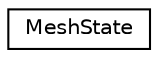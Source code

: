 digraph "Graphical Class Hierarchy"
{
 // LATEX_PDF_SIZE
  edge [fontname="Helvetica",fontsize="10",labelfontname="Helvetica",labelfontsize="10"];
  node [fontname="Helvetica",fontsize="10",shape=record];
  rankdir="LR";
  Node0 [label="MeshState",height=0.2,width=0.4,color="black", fillcolor="white", style="filled",URL="$struct_mesh_state.html",tooltip=" "];
}

